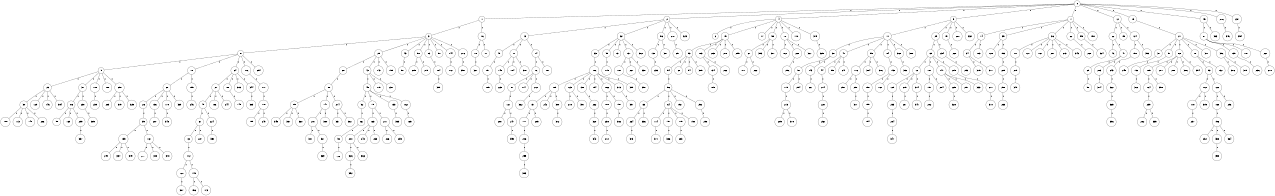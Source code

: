 graph G {
size="8.5,11;"
ratio = "expand;"
fixedsize="true;"
overlap="scale;"
node[shape=circle,width=.12,hight=.12,fontsize=12]
edge[fontsize=12]

0[label=" 0" color=black, pos="2.2217988,0.99316541!"];
1[label=" 1" color=black, pos="2.9433855,2.2037442!"];
2[label=" 2" color=black, pos="0.028132676,0.69854839!"];
3[label=" 3" color=black, pos="0.070709966,0.6627805!"];
4[label=" 4" color=black, pos="1.0228005,1.9477794!"];
5[label=" 5" color=black, pos="1.5966807,0.44145232!"];
6[label=" 6" color=black, pos="2.8245669,2.014129!"];
7[label=" 7" color=black, pos="2.4450549,0.29287505!"];
8[label=" 8" color=black, pos="1.1280369,1.4329387!"];
9[label=" 9" color=black, pos="1.7897771,0.99196084!"];
10[label=" 10" color=black, pos="2.5283242,1.5238121!"];
11[label=" 11" color=black, pos="0.12906467,1.9176582!"];
12[label=" 12" color=black, pos="2.1990877,1.5830536!"];
13[label=" 13" color=black, pos="0.51456897,0.83562434!"];
14[label=" 14" color=black, pos="1.1765858,0.69269583!"];
15[label=" 15" color=black, pos="0.28765626,0.28849442!"];
16[label=" 16" color=black, pos="0.27161134,1.4871156!"];
17[label=" 17" color=black, pos="2.358116,2.8792982!"];
18[label=" 18" color=black, pos="2.1695857,0.48547428!"];
19[label=" 19" color=black, pos="0.58970293,0.45051548!"];
20[label=" 20" color=black, pos="1.2685702,1.5845591!"];
21[label=" 21" color=black, pos="2.0580751,1.122275!"];
22[label=" 22" color=black, pos="1.2699368,0.85630157!"];
23[label=" 23" color=black, pos="1.8005417,1.9732862!"];
24[label=" 24" color=black, pos="0.86622911,1.1335415!"];
25[label=" 25" color=black, pos="2.9394782,0.11078528!"];
26[label=" 26" color=black, pos="0.41594996,1.4077143!"];
27[label=" 27" color=black, pos="1.9993921,2.7944435!"];
28[label=" 28" color=black, pos="2.8917989,1.0511014!"];
29[label=" 29" color=black, pos="1.799186,0.18453481!"];
30[label=" 30" color=black, pos="2.9883473,1.6267159!"];
31[label=" 31" color=black, pos="2.1856324,2.8610421!"];
32[label=" 32" color=black, pos="1.0604039,2.2762066!"];
33[label=" 33" color=black, pos="0.0074232728,0.10894606!"];
34[label=" 34" color=black, pos="0.98325146,2.4290261!"];
35[label=" 35" color=black, pos="1.3748901,0.25060582!"];
36[label=" 36" color=black, pos="2.6024722,2.2165629!"];
37[label=" 37" color=black, pos="2.4750837,1.4707811!"];
38[label=" 38" color=black, pos="1.4419341,2.25232!"];
39[label=" 39" color=black, pos="0.69749901,0.67942793!"];
40[label=" 40" color=black, pos="2.1079458,2.757785!"];
41[label=" 41" color=black, pos="1.3426264,2.5387423!"];
42[label=" 42" color=black, pos="1.3833914,2.3085214!"];
43[label=" 43" color=black, pos="2.191238,1.0249704!"];
44[label=" 44" color=black, pos="2.8608345,0.19536851!"];
45[label=" 45" color=black, pos="2.6426309,1.7993492!"];
46[label=" 46" color=black, pos="0.76364649,2.7121315!"];
47[label=" 47" color=black, pos="2.1650314,0.21904841!"];
48[label=" 48" color=black, pos="1.3471939,0.38834617!"];
49[label=" 49" color=black, pos="2.8435645,2.0156982!"];
50[label=" 50" color=black, pos="0.89485682,0.98523743!"];
51[label=" 51" color=black, pos="0.8833469,2.8798051!"];
52[label=" 52" color=black, pos="2.2517411,1.0800996!"];
53[label=" 53" color=black, pos="1.7413232,2.978937!"];
54[label=" 54" color=black, pos="0.93111798,0.96611517!"];
55[label=" 55" color=black, pos="0.082627852,0.36912648!"];
56[label=" 56" color=black, pos="0.16199702,1.1196421!"];
57[label=" 57" color=black, pos="2.6845611,2.2325175!"];
58[label=" 58" color=black, pos="0.45955997,0.66551274!"];
59[label=" 59" color=black, pos="0.22796277,2.0870883!"];
60[label=" 60" color=black, pos="0.62049143,1.3740758!"];
61[label=" 61" color=black, pos="1.0466366,1.8667843!"];
62[label=" 62" color=black, pos="0.044081338,0.07390397!"];
63[label=" 63" color=black, pos="2.018063,0.55653096!"];
64[label=" 64" color=black, pos="2.2005031,0.18562159!"];
65[label=" 65" color=black, pos="2.8115134,2.4644821!"];
66[label=" 66" color=black, pos="2.6358941,2.6139802!"];
67[label=" 67" color=black, pos="2.6753127,2.3435607!"];
68[label=" 68" color=black, pos="1.8682564,2.6576187!"];
69[label=" 69" color=black, pos="1.0706494,0.89264765!"];
70[label=" 70" color=black, pos="0.35730238,0.24143994!"];
71[label=" 71" color=black, pos="1.4095821,1.5554254!"];
72[label=" 72" color=black, pos="0.47414396,1.4951493!"];
73[label=" 73" color=black, pos="0.15918611,0.55673071!"];
74[label=" 74" color=black, pos="1.0896262,2.658937!"];
75[label=" 75" color=black, pos="1.8717795,1.060743!"];
76[label=" 76" color=black, pos="2.7201343,1.6549289!"];
77[label=" 77" color=black, pos="0.24276461,1.9055145!"];
78[label=" 78" color=black, pos="0.51412814,2.9754324!"];
79[label=" 79" color=black, pos="1.9449253,0.53379538!"];
80[label=" 80" color=black, pos="1.2719047,2.7047266!"];
81[label=" 81" color=black, pos="1.9885761,0.22617105!"];
82[label=" 82" color=black, pos="1.4321683,1.8431413!"];
83[label=" 83" color=black, pos="2.8876058,0.043983571!"];
84[label=" 84" color=black, pos="2.6222459,2.3985238!"];
85[label=" 85" color=black, pos="2.246489,2.4650775!"];
86[label=" 86" color=black, pos="1.4509927,1.6843273!"];
87[label=" 87" color=black, pos="1.9713676,2.8149873!"];
88[label=" 88" color=black, pos="1.2470674,0.67436324!"];
89[label=" 89" color=black, pos="2.7811712,0.31384595!"];
90[label=" 90" color=black, pos="1.7856424,2.5172871!"];
91[label=" 91" color=black, pos="2.0608715,2.2809884!"];
92[label=" 92" color=black, pos="0.26018316,1.5481279!"];
93[label=" 93" color=black, pos="1.9835505,2.2672893!"];
94[label=" 94" color=black, pos="1.4537153,0.83046125!"];
95[label=" 95" color=black, pos="2.1697393,0.66835529!"];
96[label=" 96" color=black, pos="0.16516238,1.6524503!"];
97[label=" 97" color=black, pos="1.2432528,0.15967298!"];
98[label=" 98" color=black, pos="1.1232835,2.7021434!"];
99[label=" 99" color=black, pos="2.2382308,1.8672723!"];
100[label=" 100" color=black, pos="1.6626441,0.005086143!"];
101[label=" 101" color=black, pos="2.4286056,0.080737847!"];
102[label=" 102" color=black, pos="0.22399199,1.3074038!"];
103[label=" 103" color=black, pos="1.5566476,0.81053801!"];
104[label=" 104" color=black, pos="0.31847766,0.66814354!"];
105[label=" 105" color=black, pos="2.4292845,0.59062568!"];
106[label=" 106" color=black, pos="0.50477664,2.7367229!"];
107[label=" 107" color=black, pos="2.275901,1.2414215!"];
108[label=" 108" color=black, pos="2.0193954,1.5847396!"];
109[label=" 109" color=black, pos="0.51888303,2.330322!"];
110[label=" 110" color=black, pos="1.5766766,0.13660631!"];
111[label=" 111" color=black, pos="1.6134849,0.85513417!"];
112[label=" 112" color=black, pos="1.4101326,2.4936931!"];
113[label=" 113" color=black, pos="2.3510942,2.3919851!"];
114[label=" 114" color=black, pos="0.37708789,2.5988784!"];
115[label=" 115" color=black, pos="1.7327032,1.5915339!"];
116[label=" 116" color=black, pos="2.0868075,0.20009965!"];
117[label=" 117" color=black, pos="0.84175098,1.3485655!"];
118[label=" 118" color=black, pos="0.16814744,2.5517517!"];
119[label=" 119" color=black, pos="0.43231614,1.713595!"];
120[label=" 120" color=black, pos="2.9301636,0.68186587!"];
121[label=" 121" color=black, pos="2.2916068,0.13712873!"];
122[label=" 122" color=black, pos="0.20255895,2.3216836!"];
123[label=" 123" color=black, pos="2.5763069,1.6873607!"];
124[label=" 124" color=black, pos="2.089491,1.2688049!"];
125[label=" 125" color=black, pos="1.417882,2.3496695!"];
126[label=" 126" color=black, pos="0.10254224,1.3676618!"];
127[label=" 127" color=black, pos="1.3083071,1.3773071!"];
128[label=" 128" color=black, pos="0.28854489,2.5197286!"];
129[label=" 129" color=black, pos="2.133024,2.2488464!"];
130[label=" 130" color=black, pos="1.3928644,2.2708451!"];
131[label=" 131" color=black, pos="1.4837475,1.6322857!"];
132[label=" 132" color=black, pos="2.8456662,2.5044804!"];
133[label=" 133" color=black, pos="2.518461,0.84957767!"];
134[label=" 134" color=black, pos="2.7555711,2.1558617!"];
135[label=" 135" color=black, pos="2.2984963,0.30234897!"];
136[label=" 136" color=black, pos="2.5923418,2.1671929!"];
137[label=" 137" color=black, pos="1.4789349,2.0609487!"];
138[label=" 138" color=black, pos="2.9865694,2.8409706!"];
139[label=" 139" color=black, pos="2.2899996,1.0435554!"];
140[label=" 140" color=black, pos="0.37434697,0.39921399!"];
141[label=" 141" color=black, pos="0.40218566,1.5138113!"];
142[label=" 142" color=black, pos="0.46603116,2.221635!"];
143[label=" 143" color=black, pos="1.2028418,0.35156871!"];
144[label=" 144" color=black, pos="1.3460615,0.52054938!"];
145[label=" 145" color=black, pos="0.93480105,0.69679567!"];
146[label=" 146" color=black, pos="0.91329187,2.3916874!"];
147[label=" 147" color=black, pos="2.0110226,0.33895724!"];
148[label=" 148" color=black, pos="2.9832785,0.2781776!"];
149[label=" 149" color=black, pos="0.98696288,0.54322095!"];
150[label=" 150" color=black, pos="2.4616619,0.21752153!"];
151[label=" 151" color=black, pos="1.2888399,2.4596872!"];
152[label=" 152" color=black, pos="2.0878519,1.4598978!"];
153[label=" 153" color=black, pos="1.5617347,0.94402343!"];
154[label=" 154" color=black, pos="0.69445977,2.678318!"];
155[label=" 155" color=black, pos="2.7709536,0.090851991!"];
156[label=" 156" color=black, pos="0.75544649,1.1396963!"];
157[label=" 157" color=black, pos="0.16101849,0.19540341!"];
158[label=" 158" color=black, pos="0.44777323,1.287184!"];
159[label=" 159" color=black, pos="0.98201519,0.37151454!"];
160[label=" 160" color=black, pos="1.7271078,1.09252!"];
161[label=" 161" color=black, pos="1.9881058,1.763869!"];
162[label=" 162" color=black, pos="2.3722543,2.388048!"];
163[label=" 163" color=black, pos="0.4594623,0.89744003!"];
164[label=" 164" color=black, pos="1.8479296,2.9573182!"];
165[label=" 165" color=black, pos="2.7200536,2.6316284!"];
166[label=" 166" color=black, pos="1.5656465,2.90444!"];
167[label=" 167" color=black, pos="2.6656836,0.61752878!"];
168[label=" 168" color=black, pos="1.1073669,1.6816338!"];
169[label=" 169" color=black, pos="1.7465923,2.7780383!"];
170[label=" 170" color=black, pos="0.88768988,0.26205448!"];
171[label=" 171" color=black, pos="1.6449863,1.562061!"];
172[label=" 172" color=black, pos="0.19663087,1.5018639!"];
173[label=" 173" color=black, pos="1.6721007,0.084511389!"];
174[label=" 174" color=black, pos="2.0523047,0.78540889!"];
175[label=" 175" color=black, pos="0.26490593,1.1107796!"];
176[label=" 176" color=black, pos="0.1129865,2.4677455!"];
177[label=" 177" color=black, pos="1.2379163,1.9784254!"];
178[label=" 178" color=black, pos="1.4118701,2.4727583!"];
179[label=" 179" color=black, pos="2.3999744,0.54977228!"];
180[label=" 180" color=black, pos="1.5541984,1.5132898!"];
181[label=" 181" color=black, pos="1.1851285,1.4640463!"];
182[label=" 182" color=black, pos="2.5867525,2.9554215!"];
183[label=" 183" color=black, pos="1.6523928,1.2239313!"];
184[label=" 184" color=black, pos="1.8586145,2.6249581!"];
185[label=" 185" color=black, pos="2.9374607,1.2221369!"];
186[label=" 186" color=black, pos="1.8438633,1.4061872!"];
187[label=" 187" color=black, pos="0.72971449,2.8404429!"];
188[label=" 188" color=black, pos="2.0075957,0.51021193!"];
189[label=" 189" color=black, pos="1.9515339,0.43015742!"];
190[label=" 190" color=black, pos="0.22371334,0.38994485!"];
191[label=" 191" color=black, pos="2.45178,2.6414855!"];
192[label=" 192" color=black, pos="0.30555295,2.4069253!"];
193[label=" 193" color=black, pos="2.8698271,0.59234443!"];
194[label=" 194" color=black, pos="1.3239574,0.95752816!"];
195[label=" 195" color=black, pos="1.9544912,2.3375848!"];
196[label=" 196" color=black, pos="2.1517038,0.15481111!"];
197[label=" 197" color=black, pos="1.8220549,1.6415241!"];
198[label=" 198" color=black, pos="2.9705474,2.9218744!"];
199[label=" 199" color=black, pos="0.64534504,2.7327219!"];
200[label=" 200" color=black, pos="0.82980351,0.19391161!"];
201[label=" 201" color=black, pos="0.7687094,2.4133211!"];
202[label=" 202" color=black, pos="1.7847877,2.1463387!"];
203[label=" 203" color=black, pos="2.1688203,2.7013658!"];
204[label=" 204" color=black, pos="0.33172016,2.4237618!"];
205[label=" 205" color=black, pos="1.4411454,0.19954326!"];
206[label=" 206" color=black, pos="1.0967548,1.8340203!"];
207[label=" 207" color=black, pos="1.6847776,2.6929978!"];
208[label=" 208" color=black, pos="1.7063894,2.2142117!"];
209[label=" 209" color=black, pos="1.6731655,2.5677657!"];
210[label=" 210" color=black, pos="0.99838196,2.1972321!"];
211[label=" 211" color=black, pos="2.1980278,0.48772641!"];
212[label=" 212" color=black, pos="1.7547748,2.683523!"];
213[label=" 213" color=black, pos="0.97677406,0.6076131!"];
214[label=" 214" color=black, pos="2.0044839,0.81562862!"];
215[label=" 215" color=black, pos="0.0083756326,2.2038426!"];
216[label=" 216" color=black, pos="0.39553582,2.1898639!"];
217[label=" 217" color=black, pos="0.045586985,1.5266544!"];
218[label=" 218" color=black, pos="1.471734,2.2111712!"];
219[label=" 219" color=black, pos="1.6224844,0.19950978!"];
220[label=" 220" color=black, pos="0.61038585,0.5731794!"];
221[label=" 221" color=black, pos="2.7660991,1.6606887!"];
222[label=" 222" color=black, pos="2.6224259,2.4598446!"];
223[label=" 223" color=black, pos="0.98494376,0.34556661!"];
224[label=" 224" color=black, pos="2.0817414,1.4491808!"];
225[label=" 225" color=black, pos="1.2930601,0.17129729!"];
226[label=" 226" color=black, pos="2.6997218,0.43455588!"];
227[label=" 227" color=black, pos="1.0813662,2.6994654!"];
228[label=" 228" color=black, pos="1.5170985,1.2789119!"];
229[label=" 229" color=black, pos="1.4534373,0.053780646!"];
230[label=" 230" color=black, pos="0.41591802,0.70666471!"];
231[label=" 231" color=black, pos="0.17731233,2.7813414!"];
232[label=" 232" color=black, pos="1.5876619,1.386382!"];
233[label=" 233" color=black, pos="0.2063575,1.6455161!"];
234[label=" 234" color=black, pos="0.94014786,0.2282855!"];
235[label=" 235" color=black, pos="0.71413762,1.713266!"];
236[label=" 236" color=black, pos="0.20039564,2.5144337!"];
237[label=" 237" color=black, pos="0.93177864,0.72969609!"];
238[label=" 238" color=black, pos="0.081839533,2.7485584!"];
239[label=" 239" color=black, pos="1.4885921,1.5182056!"];
240[label=" 240" color=black, pos="0.76042202,1.956976!"];
241[label=" 241" color=black, pos="2.4622669,2.8728588!"];
242[label=" 242" color=black, pos="1.682564,2.4239288!"];
243[label=" 243" color=black, pos="0.028895186,1.6279377!"];
244[label=" 244" color=black, pos="2.1293728,2.8831237!"];
245[label=" 245" color=black, pos="1.7105857,1.4088481!"];
246[label=" 246" color=black, pos="0.049180625,2.0515771!"];
247[label=" 247" color=black, pos="0.68730639,0.61402671!"];
248[label=" 248" color=black, pos="1.4743702,0.41450793!"];
249[label=" 249" color=black, pos="0.17349471,2.3390519!"];
250[label=" 250" color=black, pos="0.38851107,0.2527603!"];
251[label=" 251" color=black, pos="0.9001756,2.6466971!"];
252[label=" 252" color=black, pos="0.023069386,0.090699878!"];
253[label=" 253" color=black, pos="1.1426407,1.5260803!"];
254[label=" 254" color=black, pos="0.65695459,2.729594!"];
255[label=" 255" color=black, pos="2.1474401,0.79198939!"];
256[label=" 256" color=black, pos="2.9146234,1.5584475!"];
257[label=" 257" color=black, pos="2.4938641,1.9441768!"];
258[label=" 258" color=black, pos="0.6604802,1.2997814!"];
259[label=" 259" color=black, pos="1.0776351,2.5902042!"];
260[label=" 260" color=black, pos="2.4762993,1.8343596!"];
261[label=" 261" color=black, pos="2.1804521,1.8107612!"];
262[label=" 262" color=black, pos="0.93809738,0.18166765!"];
263[label=" 263" color=black, pos="0.88397599,2.7073478!"];
264[label=" 264" color=black, pos="0.18015437,2.8867175!"];
265[label=" 265" color=black, pos="1.1632947,0.55639359!"];
266[label=" 266" color=black, pos="1.0278314,1.3844307!"];
267[label=" 267" color=black, pos="2.8026535,0.20617104!"];
268[label=" 268" color=black, pos="1.655539,2.8978927!"];
269[label=" 269" color=black, pos="1.4009706,2.6733978!"];
270[label=" 270" color=black, pos="2.2490093,0.42460543!"];
271[label=" 271" color=black, pos="0.82872249,1.9315846!"];
272[label=" 272" color=black, pos="0.39774853,0.6828953!"];
273[label=" 273" color=black, pos="0.64919644,2.3848182!"];
274[label=" 274" color=black, pos="0.095463881,2.7824944!"];
275[label=" 275" color=black, pos="1.7438839,2.1770701!"];
276[label=" 276" color=black, pos="2.0291961,2.235414!"];
277[label=" 277" color=black, pos="0.78361688,0.76923461!"];
278[label=" 278" color=black, pos="1.7638773,1.1656114!"];
279[label=" 279" color=black, pos="1.3257933,2.6014766!"];
280[label=" 280" color=black, pos="0.91549813,2.2845851!"];
281[label=" 281" color=black, pos="2.5236608,2.2417224!"];
282[label=" 282" color=black, pos="1.4386523,2.517242!"];
283[label=" 283" color=black, pos="2.0128822,1.5819591!"];
284[label=" 284" color=black, pos="0.76927505,2.472245!"];
285[label=" 285" color=black, pos="2.7261849,2.5855181!"];
286[label=" 286" color=black, pos="1.4353196,2.0826619!"];
287[label=" 287" color=black, pos="0.84832543,2.4846547!"];
288[label=" 288" color=black, pos="2.9685104,2.3285181!"];
289[label=" 289" color=black, pos="2.4386431,0.11129581!"];
290[label=" 290" color=black, pos="2.5944574,1.0598314!"];
291[label=" 291" color=black, pos="2.32285,2.6494179!"];
292[label=" 292" color=black, pos="1.4591636,0.64501697!"];
293[label=" 293" color=black, pos="0.3631425,1.6754106!"];
294[label=" 294" color=black, pos="1.9816645,1.559575!"];
295[label=" 295" color=black, pos="1.442211,1.5938134!"];
296[label=" 296" color=black, pos="2.8134694,1.9028925!"];
297[label=" 297" color=black, pos="2.4925721,1.1294078!"];
298[label=" 298" color=black, pos="2.6427261,1.6943691!"];
299[label=" 299" color=black, pos="2.8310298,0.057701163!"];
300[label=" 300" color=black, pos="1.46545,1.4755418!"];
301[label=" 301" color=black, pos="0.93325316,0.62705456!"];
302[label=" 302" color=black, pos="2.9090249,2.7449075!"];
303[label=" 303" color=black, pos="2.2308592,1.7619572!"];
304[label=" 304" color=black, pos="2.2610525,2.2964412!"];
305[label=" 305" color=black, pos="1.679038,1.8406541!"];
306[label=" 306" color=black, pos="0.61508822,0.28734024!"];
307[label=" 307" color=black, pos="2.8788102,1.7363113!"];
308[label=" 308" color=black, pos="1.0477595,2.1728526!"];
309[label=" 309" color=black, pos="0.36280553,1.8959303!"];
310[label=" 310" color=black, pos="1.9865368,0.62306632!"];
311[label=" 311" color=black, pos="2.9795587,1.2617247!"];
312[label=" 312" color=black, pos="1.0498732,1.9942359!"];
313[label=" 313" color=black, pos="1.9840148,1.0506753!"];
314[label=" 314" color=black, pos="0.36991317,2.045221!"];
315[label=" 315" color=black, pos="0.68305698,1.5929836!"];
316[label=" 316" color=black, pos="0.99338547,2.7118292!"];
317[label=" 317" color=black, pos="0.56574345,1.6280214!"];
318[label=" 318" color=black, pos="2.2485973,1.7696762!"];
319[label=" 319" color=black, pos="1.6361113,0.4687673!"];
320[label=" 320" color=black, pos="0.58956679,2.4148957!"];
321[label=" 321" color=black, pos="2.2978931,1.1726847!"];
322[label=" 322" color=black, pos="2.8035867,1.9165297!"];
323[label=" 323" color=black, pos="2.9994381,2.2174601!"];
324[label=" 324" color=black, pos="2.2753496,2.3490146!"];
325[label=" 325" color=black, pos="0.53704887,0.39337321!"];
326[label=" 326" color=black, pos="1.2281238,1.0138023!"];
327[label=" 327" color=black, pos="1.1944504,1.5502196!"];
328[label=" 328" color=black, pos="2.9455727,1.3575988!"];
329[label=" 329" color=black, pos="0.43068643,0.91127215!"];
330[label=" 330" color=black, pos="1.7481892,0.72091672!"];
331[label=" 331" color=black, pos="2.3373152,1.7404509!"];
332[label=" 332" color=black, pos="1.8676662,1.4537577!"];
333[label=" 333" color=black, pos="0.06650149,2.1903613!"];
334[label=" 334" color=black, pos="2.0101804,1.1588604!"];
335[label=" 335" color=black, pos="0.68673311,0.98864787!"];
336[label=" 336" color=black, pos="1.6741953,1.8757717!"];
337[label=" 337" color=black, pos="2.8765301,2.3391548!"];
338[label=" 338" color=black, pos="1.6148457,2.3723467!"];
339[label=" 339" color=black, pos="2.9984484,0.56482556!"];
340[label=" 340" color=black, pos="1.2022631,2.2708298!"];
341[label=" 341" color=black, pos="0.8657142,0.56338987!"];
342[label=" 342" color=black, pos="2.6653546,1.0805253!"];
343[label=" 343" color=black, pos="2.4313302,2.9843936!"];
344[label=" 344" color=black, pos="2.4154198,1.2104072!"];
345[label=" 345" color=black, pos="1.6472091,2.9166694!"];
346[label=" 346" color=black, pos="2.6096337,0.2142156!"];
347[label=" 347" color=black, pos="1.4018137,1.4741967!"];
348[label=" 348" color=black, pos="2.7976244,2.8728414!"];
349[label=" 349" color=black, pos="2.2062176,2.5392332!"];
350[label=" 350" color=black, pos="0.1584815,2.2236599!"];
351[label=" 351" color=black, pos="2.6889316,2.6953372!"];
352[label=" 352" color=black, pos="1.0682187,1.3963014!"];
353[label=" 353" color=black, pos="1.4553065,1.9774825!"];
354[label=" 354" color=black, pos="1.6019869,2.6730223!"];
355[label=" 355" color=black, pos="2.9707393,0.60787739!"];
356[label=" 356" color=black, pos="1.8922455,2.4317023!"];
357[label=" 357" color=black, pos="2.9169501,0.97003521!"];
358[label=" 358" color=black, pos="1.590694,1.6652433!"];
359[label=" 359" color=black, pos="2.4017485,2.3839771!"];
360[label=" 360" color=black, pos="0.26632488,0.18539495!"];
361[label=" 361" color=black, pos="0.093249307,0.78657156!"];
362[label=" 362" color=black, pos="1.3545756,2.6990367!"];
363[label=" 363" color=black, pos="1.6068128,2.0936786!"];
364[label=" 364" color=black, pos="1.7876329,1.5975214!"];
365[label=" 365" color=black, pos="1.4963164,0.78001462!"];
366[label=" 366" color=black, pos="0.76125165,1.3666361!"];
367[label=" 367" color=black, pos="2.8058383,2.6329674!"];
368[label=" 368" color=black, pos="2.5308917,0.79379463!"];
369[label=" 369" color=black, pos="2.9812398,2.3193772!"];
370[label=" 370" color=black, pos="0.039960003,2.6611303!"];
371[label=" 371" color=black, pos="2.325328,2.1458311!"];
372[label=" 372" color=black, pos="1.2801897,0.81754399!"];
373[label=" 373" color=black, pos="1.310909,0.86351661!"];
374[label=" 374" color=black, pos="2.0428165,1.2351608!"];
375[label=" 375" color=black, pos="2.9807658,0.92081808!"];
376[label=" 376" color=black, pos="1.6864905,0.13579849!"];
377[label=" 377" color=black, pos="0.2949789,0.0035457117!"];
378[label=" 378" color=black, pos="2.4735895,2.9817117!"];
379[label=" 379" color=black, pos="2.4194848,1.9118785!"];
380[label=" 380" color=black, pos="0.87089529,1.4761807!"];
381[label=" 381" color=black, pos="0.32698115,1.253965!"];
382[label=" 382" color=black, pos="0.56985,2.2184525!"];
383[label=" 383" color=black, pos="0.35725403,1.0622733!"];
384[label=" 384" color=black, pos="1.8538833,1.7114749!"];
385[label=" 385" color=black, pos="2.6532475,0.48380109!"];
386[label=" 386" color=black, pos="1.3796966,2.9257546!"];
387[label=" 387" color=black, pos="2.5930556,2.4988559!"];
388[label=" 388" color=black, pos="0.5670557,0.64575522!"];
389[label=" 389" color=black, pos="2.314734,1.2638345!"];
390[label=" 390" color=black, pos="0.38884602,1.4351998!"];
391[label=" 391" color=black, pos="1.6215576,0.78984462!"];
392[label=" 392" color=black, pos="2.695545,2.6243031!"];
393[label=" 393" color=black, pos="0.21634012,2.4756295!"];
394[label=" 394" color=black, pos="0.57361697,2.3952181!"];
395[label=" 395" color=black, pos="1.2390172,1.6306235!"];
396[label=" 396" color=black, pos="0.86911061,2.7001098!"];
397[label=" 397" color=black, pos="1.1760989,1.0684285!"];
398[label=" 398" color=black, pos="2.4462313,1.311045!"];
399[label=" 399" color=black, pos="1.0011015,1.5432298!"];
0--1[label="1"]
0--2[label="1"]
0--4[label="1"]
0--5[label="1"]
0--7[label="1"]
0--12[label="1"]
0--19[label="1"]
0--45[label="1"]
0--216[label="1"]
0--237[label="1"]
1--3[label="1"]
1--16[label="1"]
2--13[label="1"]
2--32[label="1"]
2--96[label="1"]
2--210[label="1"]
2--323[label="1"]
3--8[label="1"]
3--25[label="1"]
3--43[label="1"]
3--50[label="1"]
3--83[label="1"]
3--97[label="1"]
3--144[label="1"]
3--276[label="1"]
4--6[label="1"]
4--15[label="1"]
4--17[label="1"]
4--58[label="1"]
4--70[label="1"]
4--110[label="1"]
4--315[label="1"]
5--11[label="1"]
5--29[label="1"]
5--79[label="1"]
5--280[label="1"]
5--332[label="1"]
7--14[label="1"]
7--35[label="1"]
7--36[label="1"]
7--62[label="1"]
7--95[label="1"]
7--150[label="1"]
8--9[label="1"]
8--10[label="1"]
8--24[label="1"]
8--116[label="1"]
8--294[label="1"]
9--23[label="1"]
9--37[label="1"]
9--100[label="1"]
9--180[label="1"]
9--258[label="1"]
10--20[label="1"]
10--155[label="1"]
11--38[label="1"]
11--41[label="1"]
11--59[label="1"]
11--84[label="1"]
11--368[label="1"]
11--388[label="1"]
12--22[label="1"]
12--85[label="1"]
12--124[label="1"]
13--48[label="1"]
13--71[label="1"]
13--74[label="1"]
14--34[label="1"]
14--183[label="1"]
15--53[label="1"]
15--103[label="1"]
15--269[label="1"]
15--278[label="1"]
15--295[label="1"]
16--18[label="1"]
16--77[label="1"]
18--327[label="1"]
19--21[label="1"]
20--26[label="1"]
20--136[label="1"]
20--170[label="1"]
20--339[label="1"]
21--31[label="1"]
21--51[label="1"]
21--68[label="1"]
21--78[label="1"]
21--311[label="1"]
21--356[label="1"]
22--46[label="1"]
22--47[label="1"]
23--30[label="1"]
23--129[label="1"]
23--146[label="1"]
23--384[label="1"]
24--27[label="1"]
24--88[label="1"]
24--303[label="1"]
24--344[label="1"]
25--28[label="1"]
25--42[label="1"]
25--142[label="1"]
25--199[label="1"]
26--39[label="1"]
27--40[label="1"]
27--186[label="1"]
27--244[label="1"]
28--80[label="1"]
29--65[label="1"]
29--234[label="1"]
30--108[label="1"]
30--113[label="1"]
30--140[label="1"]
30--286[label="1"]
31--245[label="1"]
32--33[label="1"]
32--55[label="1"]
32--73[label="1"]
32--137[label="1"]
32--302[label="1"]
33--106[label="1"]
34--375[label="1"]
34--377[label="1"]
35--128[label="1"]
35--193[label="1"]
36--111[label="1"]
36--127[label="1"]
36--167[label="1"]
36--207[label="1"]
36--273[label="1"]
36--343[label="1"]
37--86[label="1"]
37--230[label="1"]
38--91[label="1"]
38--143[label="1"]
39--135[label="1"]
39--161[label="1"]
40--61[label="1"]
40--224[label="1"]
41--44[label="1"]
41--99[label="1"]
41--241[label="1"]
42--49[label="1"]
42--119[label="1"]
42--231[label="1"]
43--57[label="1"]
44--214[label="1"]
45--81[label="1"]
45--363[label="1"]
47--69[label="1"]
47--203[label="1"]
48--151[label="1"]
49--52[label="1"]
49--75[label="1"]
49--133[label="1"]
49--162[label="1"]
50--209[label="1"]
50--215[label="1"]
51--152[label="1"]
52--66[label="1"]
53--54[label="1"]
53--60[label="1"]
53--94[label="1"]
53--309[label="1"]
54--56[label="1"]
55--175[label="1"]
56--63[label="1"]
56--64[label="1"]
56--192[label="1"]
56--292[label="1"]
58--67[label="1"]
58--353[label="1"]
58--387[label="1"]
59--176[label="1"]
59--304[label="1"]
59--316[label="1"]
61--82[label="1"]
61--227[label="1"]
62--268[label="1"]
63--264[label="1"]
63--336[label="1"]
64--114[label="1"]
64--157[label="1"]
64--179[label="1"]
64--198[label="1"]
65--72[label="1"]
65--101[label="1"]
65--147[label="1"]
65--275[label="1"]
66--92[label="1"]
67--177[label="1"]
67--222[label="1"]
68--105[label="1"]
68--271[label="1"]
68--288[label="1"]
68--306[label="1"]
68--394[label="1"]
69--90[label="1"]
70--182[label="1"]
70--228[label="1"]
70--367[label="1"]
71--149[label="1"]
71--184[label="1"]
71--318[label="1"]
72--125[label="1"]
72--279[label="1"]
72--314[label="1"]
74--76[label="1"]
74--107[label="1"]
75--163[label="1"]
75--211[label="1"]
76--87[label="1"]
76--174[label="1"]
76--212[label="1"]
78--93[label="1"]
78--132[label="1"]
79--260[label="1"]
80--89[label="1"]
80--141[label="1"]
80--274[label="1"]
81--139[label="1"]
81--187[label="1"]
81--221[label="1"]
82--112[label="1"]
83--104[label="1"]
84--153[label="1"]
86--98[label="1"]
86--169[label="1"]
86--299[label="1"]
87--121[label="1"]
88--145[label="1"]
89--345[label="1"]
89--357[label="1"]
89--360[label="1"]
91--115[label="1"]
91--254[label="1"]
92--126[label="1"]
93--102[label="1"]
93--122[label="1"]
95--324[label="1"]
96--138[label="1"]
96--381[label="1"]
100--239[label="1"]
101--191[label="1"]
101--204[label="1"]
102--118[label="1"]
102--305[label="1"]
103--134[label="1"]
103--266[label="1"]
104--359[label="1"]
105--164[label="1"]
105--398[label="1"]
106--109[label="1"]
106--123[label="1"]
106--130[label="1"]
106--154[label="1"]
106--166[label="1"]
106--313[label="1"]
106--399[label="1"]
109--131[label="1"]
109--242[label="1"]
109--300[label="1"]
111--219[label="1"]
112--120[label="1"]
112--148[label="1"]
114--371[label="1"]
115--213[label="1"]
116--117[label="1"]
117--178[label="1"]
118--257[label="1"]
120--307[label="1"]
121--208[label="1"]
121--247[label="1"]
122--168[label="1"]
122--296[label="1"]
123--218[label="1"]
123--391[label="1"]
124--190[label="1"]
124--393[label="1"]
125--253[label="1"]
130--262[label="1"]
131--171[label="1"]
131--205[label="1"]
133--355[label="1"]
134--189[label="1"]
135--249[label="1"]
135--334[label="1"]
135--349[label="1"]
136--287[label="1"]
137--181[label="1"]
137--267[label="1"]
137--330[label="1"]
138--233[label="1"]
139--236[label="1"]
141--201[label="1"]
141--380[label="1"]
143--261[label="1"]
144--172[label="1"]
147--225[label="1"]
147--297[label="1"]
147--333[label="1"]
148--156[label="1"]
148--173[label="1"]
149--223[label="1"]
151--185[label="1"]
152--312[label="1"]
153--158[label="1"]
153--160[label="1"]
155--246[label="1"]
157--386[label="1"]
158--159[label="1"]
159--194[label="1"]
161--217[label="1"]
161--308[label="1"]
161--378[label="1"]
162--165[label="1"]
163--200[label="1"]
163--248[label="1"]
163--263[label="1"]
164--259[label="1"]
166--188[label="1"]
166--197[label="1"]
168--196[label="1"]
170--348[label="1"]
171--206[label="1"]
176--251[label="1"]
176--290[label="1"]
178--195[label="1"]
178--240[label="1"]
179--283[label="1"]
181--390[label="1"]
188--238[label="1"]
190--243[label="1"]
191--202[label="1"]
193--229[label="1"]
196--232[label="1"]
196--338[label="1"]
196--364[label="1"]
197--382[label="1"]
200--326[label="1"]
200--366[label="1"]
201--301[label="1"]
201--321[label="1"]
203--374[label="1"]
206--255[label="1"]
210--291[label="1"]
211--226[label="1"]
211--235[label="1"]
212--362[label="1"]
213--289[label="1"]
213--370[label="1"]
214--220[label="1"]
216--346[label="1"]
219--340[label="1"]
220--252[label="1"]
221--270[label="1"]
224--350[label="1"]
225--328[label="1"]
228--256[label="1"]
229--250[label="1"]
230--389[label="1"]
234--293[label="1"]
237--354[label="1"]
238--272[label="1"]
243--322[label="1"]
247--395[label="1"]
250--265[label="1"]
253--284[label="1"]
255--383[label="1"]
258--285[label="1"]
258--319[label="1"]
258--325[label="1"]
259--282[label="1"]
259--335[label="1"]
262--320[label="1"]
264--373[label="1"]
274--331[label="1"]
274--361[label="1"]
275--277[label="1"]
276--351[label="1"]
277--310[label="1"]
279--281[label="1"]
284--347[label="1"]
290--317[label="1"]
292--298[label="1"]
299--337[label="1"]
300--372[label="1"]
313--397[label="1"]
314--341[label="1"]
315--329[label="1"]
320--342[label="1"]
321--369[label="1"]
322--365[label="1"]
326--352[label="1"]
338--358[label="1"]
344--385[label="1"]
356--376[label="1"]
356--379[label="1"]
365--396[label="1"]
368--392[label="1"]

}
